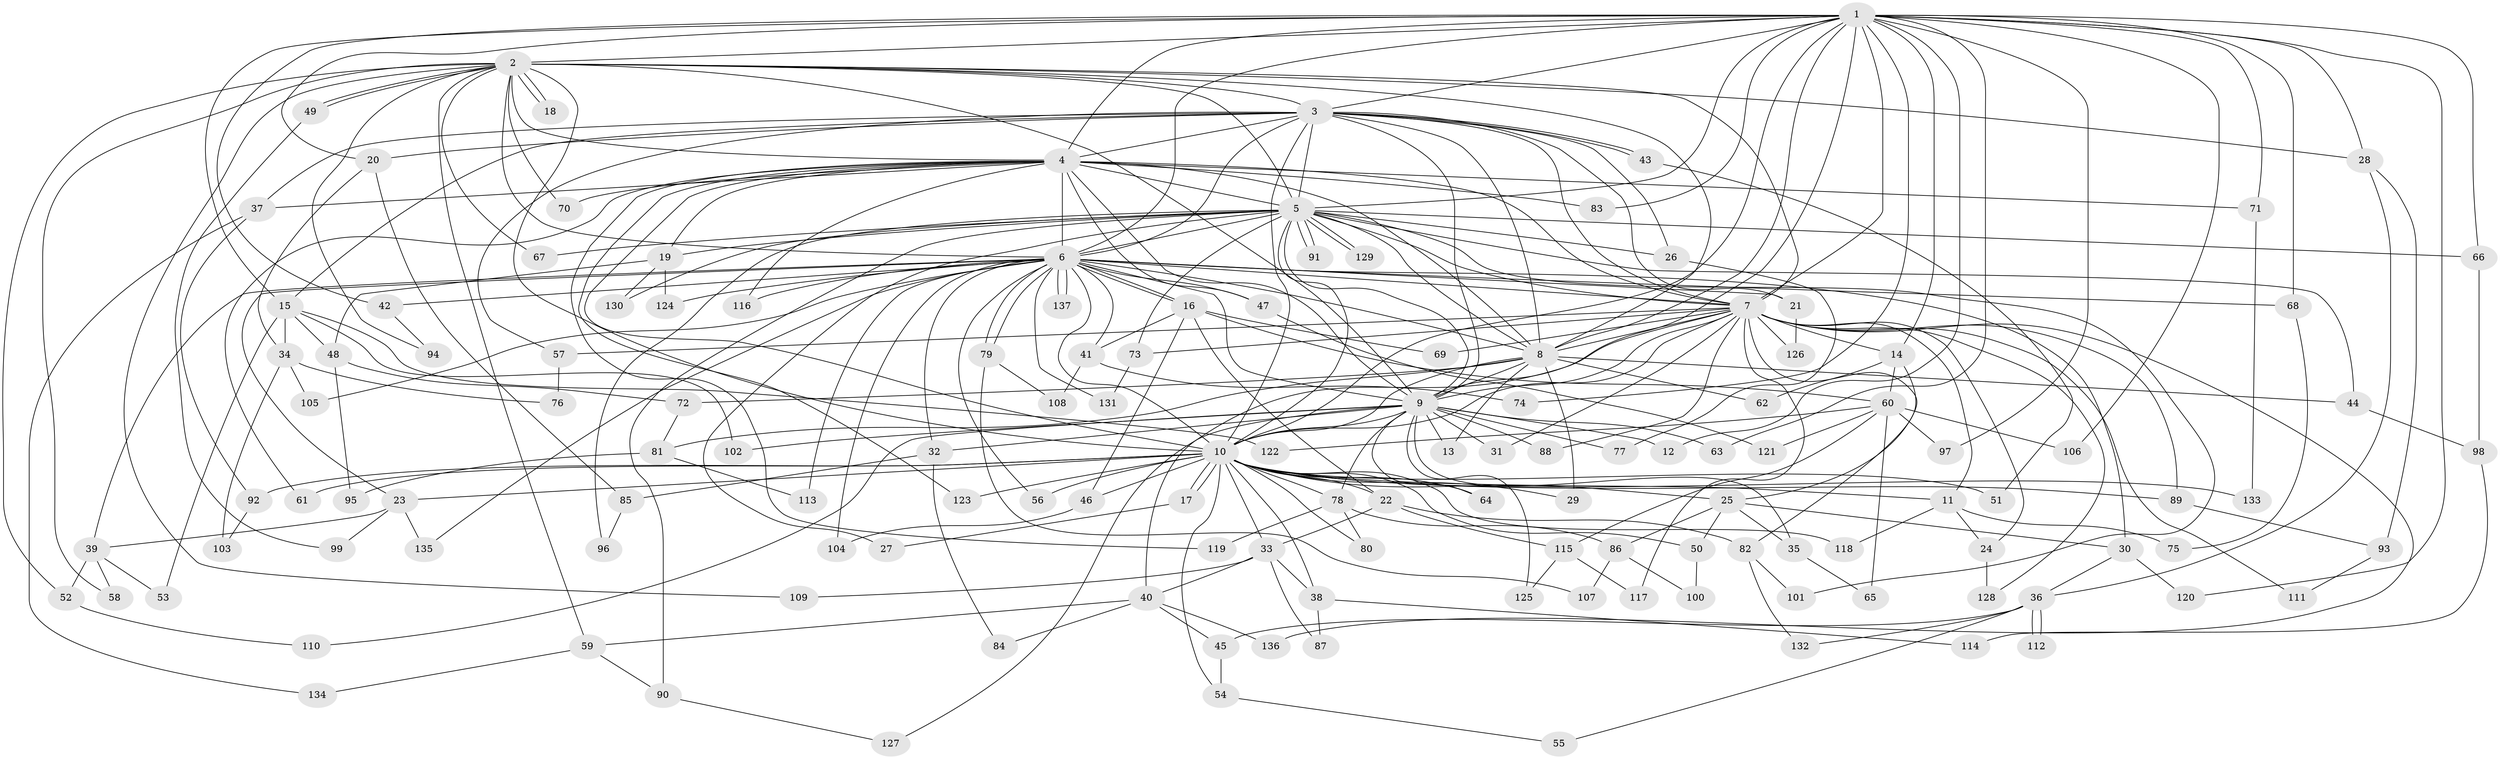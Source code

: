 // Generated by graph-tools (version 1.1) at 2025/34/03/09/25 02:34:42]
// undirected, 137 vertices, 299 edges
graph export_dot {
graph [start="1"]
  node [color=gray90,style=filled];
  1;
  2;
  3;
  4;
  5;
  6;
  7;
  8;
  9;
  10;
  11;
  12;
  13;
  14;
  15;
  16;
  17;
  18;
  19;
  20;
  21;
  22;
  23;
  24;
  25;
  26;
  27;
  28;
  29;
  30;
  31;
  32;
  33;
  34;
  35;
  36;
  37;
  38;
  39;
  40;
  41;
  42;
  43;
  44;
  45;
  46;
  47;
  48;
  49;
  50;
  51;
  52;
  53;
  54;
  55;
  56;
  57;
  58;
  59;
  60;
  61;
  62;
  63;
  64;
  65;
  66;
  67;
  68;
  69;
  70;
  71;
  72;
  73;
  74;
  75;
  76;
  77;
  78;
  79;
  80;
  81;
  82;
  83;
  84;
  85;
  86;
  87;
  88;
  89;
  90;
  91;
  92;
  93;
  94;
  95;
  96;
  97;
  98;
  99;
  100;
  101;
  102;
  103;
  104;
  105;
  106;
  107;
  108;
  109;
  110;
  111;
  112;
  113;
  114;
  115;
  116;
  117;
  118;
  119;
  120;
  121;
  122;
  123;
  124;
  125;
  126;
  127;
  128;
  129;
  130;
  131;
  132;
  133;
  134;
  135;
  136;
  137;
  1 -- 2;
  1 -- 3;
  1 -- 4;
  1 -- 5;
  1 -- 6;
  1 -- 7;
  1 -- 8;
  1 -- 9;
  1 -- 10;
  1 -- 12;
  1 -- 14;
  1 -- 15;
  1 -- 20;
  1 -- 28;
  1 -- 42;
  1 -- 63;
  1 -- 66;
  1 -- 68;
  1 -- 71;
  1 -- 74;
  1 -- 83;
  1 -- 97;
  1 -- 106;
  1 -- 120;
  2 -- 3;
  2 -- 4;
  2 -- 5;
  2 -- 6;
  2 -- 7;
  2 -- 8;
  2 -- 9;
  2 -- 10;
  2 -- 18;
  2 -- 18;
  2 -- 28;
  2 -- 49;
  2 -- 49;
  2 -- 52;
  2 -- 58;
  2 -- 59;
  2 -- 67;
  2 -- 70;
  2 -- 94;
  2 -- 109;
  3 -- 4;
  3 -- 5;
  3 -- 6;
  3 -- 7;
  3 -- 8;
  3 -- 9;
  3 -- 10;
  3 -- 15;
  3 -- 20;
  3 -- 21;
  3 -- 26;
  3 -- 37;
  3 -- 43;
  3 -- 43;
  3 -- 57;
  4 -- 5;
  4 -- 6;
  4 -- 7;
  4 -- 8;
  4 -- 9;
  4 -- 10;
  4 -- 19;
  4 -- 37;
  4 -- 47;
  4 -- 61;
  4 -- 70;
  4 -- 71;
  4 -- 83;
  4 -- 116;
  4 -- 119;
  4 -- 123;
  5 -- 6;
  5 -- 7;
  5 -- 8;
  5 -- 9;
  5 -- 10;
  5 -- 19;
  5 -- 26;
  5 -- 27;
  5 -- 44;
  5 -- 66;
  5 -- 67;
  5 -- 73;
  5 -- 90;
  5 -- 91;
  5 -- 91;
  5 -- 96;
  5 -- 101;
  5 -- 129;
  5 -- 129;
  5 -- 130;
  6 -- 7;
  6 -- 8;
  6 -- 9;
  6 -- 10;
  6 -- 16;
  6 -- 16;
  6 -- 21;
  6 -- 23;
  6 -- 30;
  6 -- 32;
  6 -- 39;
  6 -- 41;
  6 -- 42;
  6 -- 47;
  6 -- 56;
  6 -- 68;
  6 -- 79;
  6 -- 79;
  6 -- 104;
  6 -- 105;
  6 -- 113;
  6 -- 116;
  6 -- 124;
  6 -- 131;
  6 -- 135;
  6 -- 137;
  6 -- 137;
  7 -- 8;
  7 -- 9;
  7 -- 10;
  7 -- 11;
  7 -- 14;
  7 -- 24;
  7 -- 31;
  7 -- 40;
  7 -- 57;
  7 -- 69;
  7 -- 73;
  7 -- 82;
  7 -- 88;
  7 -- 89;
  7 -- 111;
  7 -- 117;
  7 -- 126;
  7 -- 128;
  7 -- 136;
  8 -- 9;
  8 -- 10;
  8 -- 13;
  8 -- 29;
  8 -- 44;
  8 -- 62;
  8 -- 72;
  8 -- 81;
  9 -- 10;
  9 -- 12;
  9 -- 13;
  9 -- 31;
  9 -- 32;
  9 -- 35;
  9 -- 63;
  9 -- 64;
  9 -- 77;
  9 -- 78;
  9 -- 88;
  9 -- 102;
  9 -- 110;
  9 -- 125;
  9 -- 127;
  10 -- 11;
  10 -- 17;
  10 -- 17;
  10 -- 22;
  10 -- 23;
  10 -- 25;
  10 -- 29;
  10 -- 33;
  10 -- 38;
  10 -- 46;
  10 -- 50;
  10 -- 51;
  10 -- 54;
  10 -- 56;
  10 -- 61;
  10 -- 64;
  10 -- 78;
  10 -- 80;
  10 -- 89;
  10 -- 92;
  10 -- 118;
  10 -- 123;
  10 -- 133;
  11 -- 24;
  11 -- 75;
  11 -- 118;
  14 -- 25;
  14 -- 60;
  14 -- 62;
  15 -- 34;
  15 -- 48;
  15 -- 53;
  15 -- 102;
  15 -- 122;
  16 -- 22;
  16 -- 41;
  16 -- 46;
  16 -- 60;
  16 -- 69;
  17 -- 27;
  19 -- 48;
  19 -- 124;
  19 -- 130;
  20 -- 34;
  20 -- 85;
  21 -- 126;
  22 -- 33;
  22 -- 82;
  22 -- 115;
  23 -- 39;
  23 -- 99;
  23 -- 135;
  24 -- 128;
  25 -- 30;
  25 -- 35;
  25 -- 50;
  25 -- 86;
  26 -- 77;
  28 -- 36;
  28 -- 93;
  30 -- 36;
  30 -- 120;
  32 -- 84;
  32 -- 85;
  33 -- 38;
  33 -- 40;
  33 -- 87;
  33 -- 109;
  34 -- 76;
  34 -- 103;
  34 -- 105;
  35 -- 65;
  36 -- 45;
  36 -- 55;
  36 -- 112;
  36 -- 112;
  36 -- 132;
  37 -- 92;
  37 -- 134;
  38 -- 87;
  38 -- 114;
  39 -- 52;
  39 -- 53;
  39 -- 58;
  40 -- 45;
  40 -- 59;
  40 -- 84;
  40 -- 136;
  41 -- 74;
  41 -- 108;
  42 -- 94;
  43 -- 51;
  44 -- 98;
  45 -- 54;
  46 -- 104;
  47 -- 121;
  48 -- 72;
  48 -- 95;
  49 -- 99;
  50 -- 100;
  52 -- 110;
  54 -- 55;
  57 -- 76;
  59 -- 90;
  59 -- 134;
  60 -- 65;
  60 -- 97;
  60 -- 106;
  60 -- 115;
  60 -- 121;
  60 -- 122;
  66 -- 98;
  68 -- 75;
  71 -- 133;
  72 -- 81;
  73 -- 131;
  78 -- 80;
  78 -- 86;
  78 -- 119;
  79 -- 107;
  79 -- 108;
  81 -- 95;
  81 -- 113;
  82 -- 101;
  82 -- 132;
  85 -- 96;
  86 -- 100;
  86 -- 107;
  89 -- 93;
  90 -- 127;
  92 -- 103;
  93 -- 111;
  98 -- 114;
  115 -- 117;
  115 -- 125;
}
